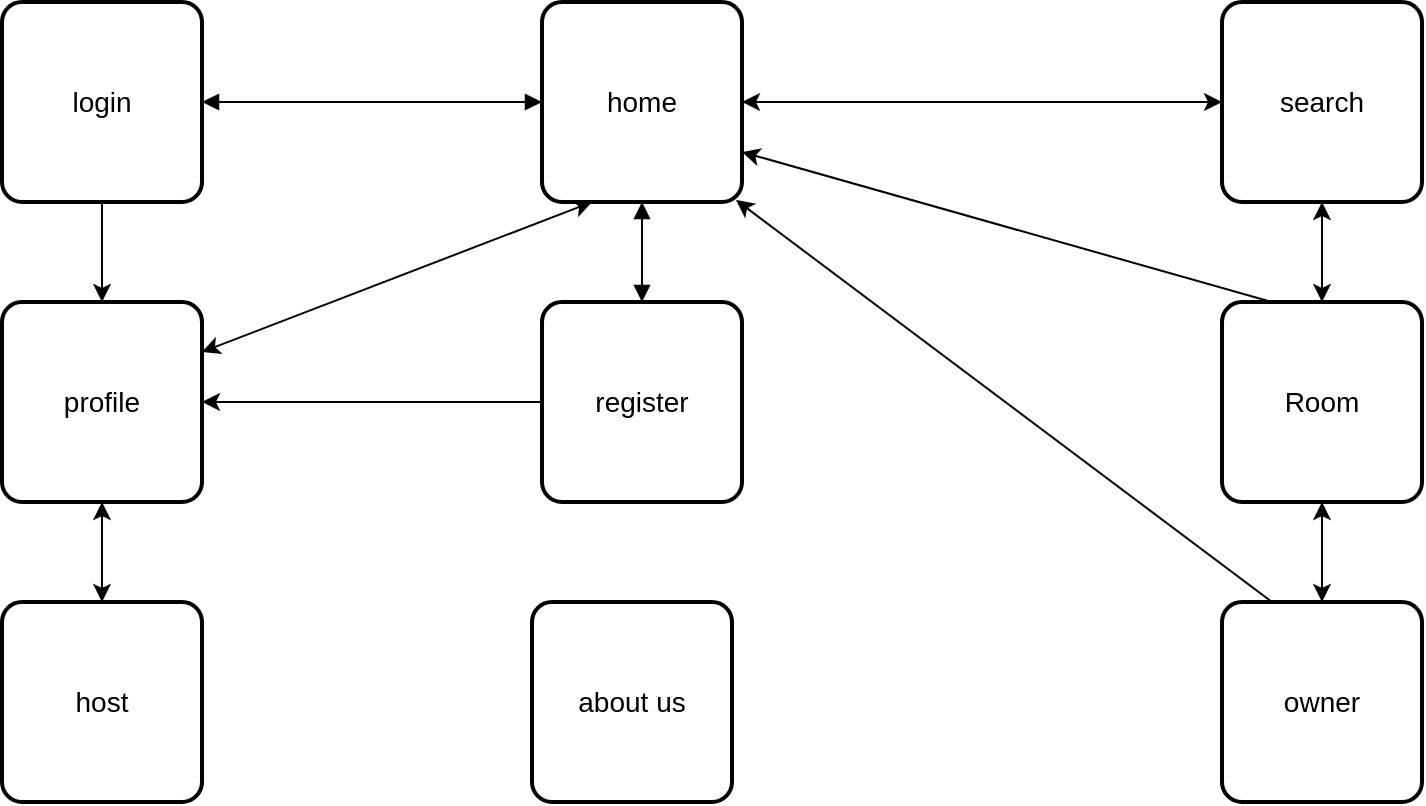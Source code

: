 <mxfile version="12.2.4" type="device" pages="1"><diagram id="t6fSSvfsKVWIlGyXwb_X" name="Page-1"><mxGraphModel dx="1380" dy="784" grid="1" gridSize="10" guides="1" tooltips="1" connect="1" arrows="1" fold="1" page="1" pageScale="1" pageWidth="850" pageHeight="1100" math="0" shadow="0"><root><mxCell id="0"/><mxCell id="1" parent="0"/><mxCell id="l5AX8jQAVvRWWKH636eC-2" value="&lt;div&gt;login&lt;/div&gt;" style="strokeWidth=2;rounded=1;arcSize=10;whiteSpace=wrap;html=1;align=center;fontSize=14;" vertex="1" parent="1"><mxGeometry x="60" y="20" width="100" height="100" as="geometry"/></mxCell><mxCell id="l5AX8jQAVvRWWKH636eC-3" value="&lt;div&gt;home&lt;/div&gt;" style="strokeWidth=2;rounded=1;arcSize=10;whiteSpace=wrap;html=1;align=center;fontSize=14;" vertex="1" parent="1"><mxGeometry x="330" y="20" width="100" height="100" as="geometry"/></mxCell><mxCell id="l5AX8jQAVvRWWKH636eC-5" value="&lt;div&gt;register&lt;/div&gt;" style="strokeWidth=2;rounded=1;arcSize=10;whiteSpace=wrap;html=1;align=center;fontSize=14;" vertex="1" parent="1"><mxGeometry x="330" y="170" width="100" height="100" as="geometry"/></mxCell><mxCell id="l5AX8jQAVvRWWKH636eC-6" value="&lt;div&gt;profile&lt;/div&gt;" style="strokeWidth=2;rounded=1;arcSize=10;whiteSpace=wrap;html=1;align=center;fontSize=14;" vertex="1" parent="1"><mxGeometry x="60" y="170" width="100" height="100" as="geometry"/></mxCell><mxCell id="l5AX8jQAVvRWWKH636eC-8" value="" style="endArrow=block;startArrow=block;endFill=1;startFill=1;html=1;entryX=0;entryY=0.5;entryDx=0;entryDy=0;exitX=1;exitY=0.5;exitDx=0;exitDy=0;" edge="1" parent="1" source="l5AX8jQAVvRWWKH636eC-2" target="l5AX8jQAVvRWWKH636eC-3"><mxGeometry width="160" relative="1" as="geometry"><mxPoint x="115" y="320" as="sourcePoint"/><mxPoint x="275" y="320" as="targetPoint"/></mxGeometry></mxCell><mxCell id="l5AX8jQAVvRWWKH636eC-9" value="" style="endArrow=block;startArrow=block;endFill=1;startFill=1;html=1;entryX=0.5;entryY=1;entryDx=0;entryDy=0;exitX=0.5;exitY=0;exitDx=0;exitDy=0;" edge="1" parent="1" source="l5AX8jQAVvRWWKH636eC-5" target="l5AX8jQAVvRWWKH636eC-3"><mxGeometry width="160" relative="1" as="geometry"><mxPoint x="225" y="380" as="sourcePoint"/><mxPoint x="385" y="380" as="targetPoint"/></mxGeometry></mxCell><mxCell id="l5AX8jQAVvRWWKH636eC-10" value="" style="endArrow=classic;html=1;exitX=0.5;exitY=1;exitDx=0;exitDy=0;entryX=0.5;entryY=0;entryDx=0;entryDy=0;" edge="1" parent="1" source="l5AX8jQAVvRWWKH636eC-2" target="l5AX8jQAVvRWWKH636eC-6"><mxGeometry width="50" height="50" relative="1" as="geometry"><mxPoint x="50" y="760" as="sourcePoint"/><mxPoint x="100" y="590" as="targetPoint"/></mxGeometry></mxCell><mxCell id="l5AX8jQAVvRWWKH636eC-11" value="" style="endArrow=classic;startArrow=classic;html=1;exitX=1;exitY=0.25;exitDx=0;exitDy=0;entryX=0.25;entryY=1;entryDx=0;entryDy=0;" edge="1" parent="1" source="l5AX8jQAVvRWWKH636eC-6" target="l5AX8jQAVvRWWKH636eC-3"><mxGeometry width="50" height="50" relative="1" as="geometry"><mxPoint x="50" y="770" as="sourcePoint"/><mxPoint x="100" y="720" as="targetPoint"/></mxGeometry></mxCell><mxCell id="l5AX8jQAVvRWWKH636eC-12" value="Room" style="strokeWidth=2;rounded=1;arcSize=10;whiteSpace=wrap;html=1;align=center;fontSize=14;" vertex="1" parent="1"><mxGeometry x="670" y="170" width="100" height="100" as="geometry"/></mxCell><mxCell id="l5AX8jQAVvRWWKH636eC-13" value="search" style="strokeWidth=2;rounded=1;arcSize=10;whiteSpace=wrap;html=1;align=center;fontSize=14;" vertex="1" parent="1"><mxGeometry x="670" y="20" width="100" height="100" as="geometry"/></mxCell><mxCell id="l5AX8jQAVvRWWKH636eC-14" value="about us" style="strokeWidth=2;rounded=1;arcSize=10;whiteSpace=wrap;html=1;align=center;fontSize=14;" vertex="1" parent="1"><mxGeometry x="325" y="320" width="100" height="100" as="geometry"/></mxCell><mxCell id="l5AX8jQAVvRWWKH636eC-15" value="owner" style="strokeWidth=2;rounded=1;arcSize=10;whiteSpace=wrap;html=1;align=center;fontSize=14;" vertex="1" parent="1"><mxGeometry x="670" y="320" width="100" height="100" as="geometry"/></mxCell><mxCell id="l5AX8jQAVvRWWKH636eC-16" value="" style="endArrow=classic;startArrow=classic;html=1;entryX=0;entryY=0.5;entryDx=0;entryDy=0;exitX=1;exitY=0.5;exitDx=0;exitDy=0;" edge="1" parent="1" source="l5AX8jQAVvRWWKH636eC-3" target="l5AX8jQAVvRWWKH636eC-13"><mxGeometry width="50" height="50" relative="1" as="geometry"><mxPoint x="530" y="280" as="sourcePoint"/><mxPoint x="580" y="230" as="targetPoint"/></mxGeometry></mxCell><mxCell id="l5AX8jQAVvRWWKH636eC-17" value="" style="endArrow=classic;html=1;entryX=1;entryY=0.5;entryDx=0;entryDy=0;exitX=0;exitY=0.5;exitDx=0;exitDy=0;" edge="1" parent="1" source="l5AX8jQAVvRWWKH636eC-5" target="l5AX8jQAVvRWWKH636eC-6"><mxGeometry width="50" height="50" relative="1" as="geometry"><mxPoint x="40" y="860" as="sourcePoint"/><mxPoint x="90" y="810" as="targetPoint"/></mxGeometry></mxCell><mxCell id="l5AX8jQAVvRWWKH636eC-18" value="" style="endArrow=classic;startArrow=classic;html=1;entryX=0.5;entryY=1;entryDx=0;entryDy=0;exitX=0.5;exitY=0;exitDx=0;exitDy=0;" edge="1" parent="1" source="l5AX8jQAVvRWWKH636eC-12" target="l5AX8jQAVvRWWKH636eC-13"><mxGeometry width="50" height="50" relative="1" as="geometry"><mxPoint x="610" y="490" as="sourcePoint"/><mxPoint x="660" y="440" as="targetPoint"/></mxGeometry></mxCell><mxCell id="l5AX8jQAVvRWWKH636eC-19" value="" style="endArrow=classic;startArrow=classic;html=1;entryX=0.5;entryY=1;entryDx=0;entryDy=0;exitX=0.5;exitY=0;exitDx=0;exitDy=0;" edge="1" parent="1" source="l5AX8jQAVvRWWKH636eC-15" target="l5AX8jQAVvRWWKH636eC-12"><mxGeometry width="50" height="50" relative="1" as="geometry"><mxPoint x="580" y="660" as="sourcePoint"/><mxPoint x="630" y="610" as="targetPoint"/></mxGeometry></mxCell><mxCell id="l5AX8jQAVvRWWKH636eC-20" value="" style="endArrow=classic;html=1;entryX=1;entryY=0.75;entryDx=0;entryDy=0;exitX=0.25;exitY=0;exitDx=0;exitDy=0;" edge="1" parent="1" source="l5AX8jQAVvRWWKH636eC-12" target="l5AX8jQAVvRWWKH636eC-3"><mxGeometry width="50" height="50" relative="1" as="geometry"><mxPoint x="560" y="490" as="sourcePoint"/><mxPoint x="610" y="440" as="targetPoint"/></mxGeometry></mxCell><mxCell id="l5AX8jQAVvRWWKH636eC-21" value="" style="endArrow=classic;html=1;entryX=0.97;entryY=0.99;entryDx=0;entryDy=0;entryPerimeter=0;exitX=0.25;exitY=0;exitDx=0;exitDy=0;" edge="1" parent="1" source="l5AX8jQAVvRWWKH636eC-15" target="l5AX8jQAVvRWWKH636eC-3"><mxGeometry width="50" height="50" relative="1" as="geometry"><mxPoint x="540" y="540" as="sourcePoint"/><mxPoint x="590" y="490" as="targetPoint"/></mxGeometry></mxCell><mxCell id="l5AX8jQAVvRWWKH636eC-22" value="host" style="strokeWidth=2;rounded=1;arcSize=10;whiteSpace=wrap;html=1;align=center;fontSize=14;" vertex="1" parent="1"><mxGeometry x="60" y="320" width="100" height="100" as="geometry"/></mxCell><mxCell id="l5AX8jQAVvRWWKH636eC-23" value="" style="endArrow=classic;startArrow=classic;html=1;entryX=0.5;entryY=1;entryDx=0;entryDy=0;exitX=0.5;exitY=0;exitDx=0;exitDy=0;" edge="1" parent="1" source="l5AX8jQAVvRWWKH636eC-22" target="l5AX8jQAVvRWWKH636eC-6"><mxGeometry width="50" height="50" relative="1" as="geometry"><mxPoint x="160" y="810" as="sourcePoint"/><mxPoint x="210" y="760" as="targetPoint"/></mxGeometry></mxCell></root></mxGraphModel></diagram></mxfile>